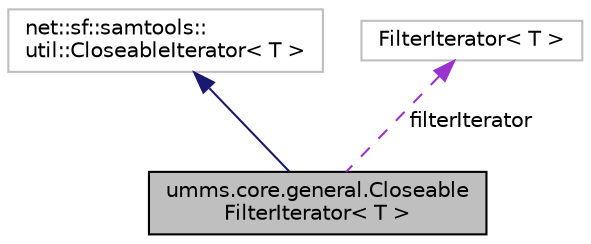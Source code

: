 digraph "umms.core.general.CloseableFilterIterator&lt; T &gt;"
{
  edge [fontname="Helvetica",fontsize="10",labelfontname="Helvetica",labelfontsize="10"];
  node [fontname="Helvetica",fontsize="10",shape=record];
  Node1 [label="umms.core.general.Closeable\lFilterIterator\< T \>",height=0.2,width=0.4,color="black", fillcolor="grey75", style="filled" fontcolor="black"];
  Node2 -> Node1 [dir="back",color="midnightblue",fontsize="10",style="solid",fontname="Helvetica"];
  Node2 [label="net::sf::samtools::\lutil::CloseableIterator\< T \>",height=0.2,width=0.4,color="grey75", fillcolor="white", style="filled"];
  Node3 -> Node1 [dir="back",color="darkorchid3",fontsize="10",style="dashed",label=" filterIterator" ,fontname="Helvetica"];
  Node3 [label="FilterIterator\< T \>",height=0.2,width=0.4,color="grey75", fillcolor="white", style="filled"];
}
